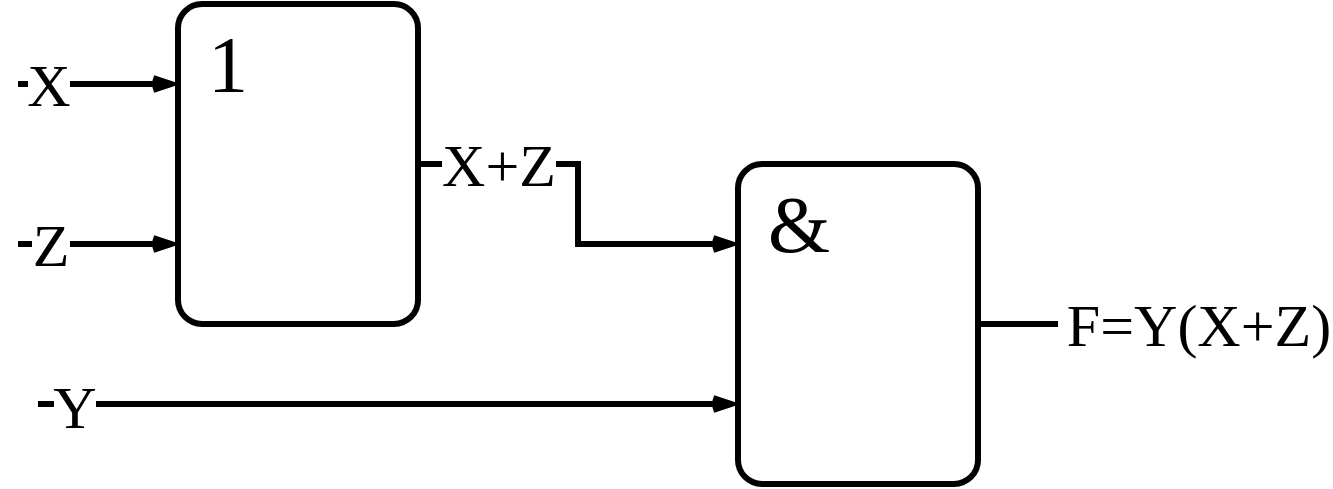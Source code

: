 <mxfile version="22.1.5" type="github" pages="2">
  <diagram name="Страница — 1" id="u4agEg5xnfZgHObEhbax">
    <mxGraphModel dx="1687" dy="939" grid="1" gridSize="10" guides="1" tooltips="1" connect="1" arrows="1" fold="1" page="1" pageScale="1" pageWidth="1169" pageHeight="827" math="0" shadow="0">
      <root>
        <mxCell id="0" />
        <mxCell id="1" parent="0" />
        <mxCell id="-ZenL7ncnLnutEyHwC2--1" value="1" style="rounded=1;whiteSpace=wrap;html=1;fillColor=none;fontSize=40;horizontal=1;align=left;verticalAlign=top;spacingLeft=13;fontFamily=Iosevka;arcSize=10;strokeWidth=3;" vertex="1" parent="1">
          <mxGeometry x="360" y="280" width="120" height="160" as="geometry" />
        </mxCell>
        <mxCell id="-ZenL7ncnLnutEyHwC2--2" value="&amp;amp;" style="rounded=1;whiteSpace=wrap;html=1;fillColor=none;fontSize=40;horizontal=1;align=left;verticalAlign=top;spacingLeft=13;fontFamily=Iosevka;arcSize=10;strokeWidth=3;" vertex="1" parent="1">
          <mxGeometry x="640" y="360" width="120" height="160" as="geometry" />
        </mxCell>
        <mxCell id="-ZenL7ncnLnutEyHwC2--3" value="" style="endArrow=openThin;html=1;rounded=0;entryX=0;entryY=0.25;entryDx=0;entryDy=0;strokeWidth=3;endFill=0;" edge="1" parent="1" target="-ZenL7ncnLnutEyHwC2--1">
          <mxGeometry width="50" height="50" relative="1" as="geometry">
            <mxPoint x="280" y="320" as="sourcePoint" />
            <mxPoint x="295" y="348" as="targetPoint" />
          </mxGeometry>
        </mxCell>
        <mxCell id="-ZenL7ncnLnutEyHwC2--12" value="&lt;font face=&quot;Iosevka&quot; style=&quot;font-size: 30px;&quot;&gt;X&lt;/font&gt;" style="edgeLabel;html=1;align=center;verticalAlign=middle;resizable=0;points=[];fontSize=30;" vertex="1" connectable="0" parent="-ZenL7ncnLnutEyHwC2--3">
          <mxGeometry x="-0.625" relative="1" as="geometry">
            <mxPoint as="offset" />
          </mxGeometry>
        </mxCell>
        <mxCell id="-ZenL7ncnLnutEyHwC2--6" value="" style="endArrow=openThin;html=1;rounded=0;entryX=0;entryY=0.75;entryDx=0;entryDy=0;strokeWidth=3;endFill=0;" edge="1" parent="1" target="-ZenL7ncnLnutEyHwC2--1">
          <mxGeometry width="50" height="50" relative="1" as="geometry">
            <mxPoint x="280" y="400" as="sourcePoint" />
            <mxPoint x="355" y="428" as="targetPoint" />
          </mxGeometry>
        </mxCell>
        <mxCell id="-ZenL7ncnLnutEyHwC2--13" value="Z" style="edgeLabel;html=1;align=center;verticalAlign=middle;resizable=0;points=[];fontSize=30;fontFamily=Iosevka;" vertex="1" connectable="0" parent="-ZenL7ncnLnutEyHwC2--6">
          <mxGeometry x="-0.617" relative="1" as="geometry">
            <mxPoint as="offset" />
          </mxGeometry>
        </mxCell>
        <mxCell id="-ZenL7ncnLnutEyHwC2--11" value="" style="endArrow=none;html=1;rounded=0;exitX=1;exitY=0.5;exitDx=0;exitDy=0;strokeWidth=3;" edge="1" parent="1" source="-ZenL7ncnLnutEyHwC2--2">
          <mxGeometry width="50" height="50" relative="1" as="geometry">
            <mxPoint x="635" y="488" as="sourcePoint" />
            <mxPoint x="800" y="440" as="targetPoint" />
          </mxGeometry>
        </mxCell>
        <mxCell id="-ZenL7ncnLnutEyHwC2--16" value="F=Y(X+Z)" style="edgeLabel;html=1;align=center;verticalAlign=middle;resizable=0;points=[];fontSize=30;fontFamily=Iosevka;" vertex="1" connectable="0" parent="-ZenL7ncnLnutEyHwC2--11">
          <mxGeometry x="-0.343" relative="1" as="geometry">
            <mxPoint x="97" as="offset" />
          </mxGeometry>
        </mxCell>
        <mxCell id="-ZenL7ncnLnutEyHwC2--17" value="" style="endArrow=openThin;html=1;rounded=0;entryX=0;entryY=0.75;entryDx=0;entryDy=0;strokeWidth=3;endFill=0;" edge="1" parent="1" target="-ZenL7ncnLnutEyHwC2--2">
          <mxGeometry width="50" height="50" relative="1" as="geometry">
            <mxPoint x="290" y="480" as="sourcePoint" />
            <mxPoint x="500" y="424" as="targetPoint" />
          </mxGeometry>
        </mxCell>
        <mxCell id="-ZenL7ncnLnutEyHwC2--18" value="Y" style="edgeLabel;html=1;align=center;verticalAlign=middle;resizable=0;points=[];fontSize=30;fontFamily=Iosevka;" vertex="1" connectable="0" parent="-ZenL7ncnLnutEyHwC2--17">
          <mxGeometry x="-0.9" y="-1" relative="1" as="geometry">
            <mxPoint as="offset" />
          </mxGeometry>
        </mxCell>
        <mxCell id="-ZenL7ncnLnutEyHwC2--19" value="" style="endArrow=openThin;html=1;rounded=0;exitX=1;exitY=0.5;exitDx=0;exitDy=0;entryX=0;entryY=0.25;entryDx=0;entryDy=0;strokeWidth=3;endFill=0;edgeStyle=orthogonalEdgeStyle;" edge="1" parent="1" source="-ZenL7ncnLnutEyHwC2--1" target="-ZenL7ncnLnutEyHwC2--2">
          <mxGeometry width="50" height="50" relative="1" as="geometry">
            <mxPoint x="640" y="494" as="sourcePoint" />
            <mxPoint x="690" y="444" as="targetPoint" />
          </mxGeometry>
        </mxCell>
        <mxCell id="-ZenL7ncnLnutEyHwC2--20" value="X+Z" style="edgeLabel;html=1;align=center;verticalAlign=middle;resizable=0;points=[];fontSize=30;fontFamily=Iosevka;" vertex="1" connectable="0" parent="-ZenL7ncnLnutEyHwC2--19">
          <mxGeometry x="-0.816" relative="1" as="geometry">
            <mxPoint x="21" as="offset" />
          </mxGeometry>
        </mxCell>
      </root>
    </mxGraphModel>
  </diagram>
  <diagram id="PHDYUOtjWmfoZTO7T-LM" name="Страница — 2">
    <mxGraphModel dx="1793" dy="998" grid="1" gridSize="10" guides="1" tooltips="1" connect="1" arrows="1" fold="1" page="1" pageScale="1" pageWidth="1169" pageHeight="827" math="0" shadow="0">
      <root>
        <mxCell id="0" />
        <mxCell id="1" parent="0" />
        <mxCell id="AP0sYMEIv1iMGRiDuKkm-1" value="1" style="rounded=1;whiteSpace=wrap;html=1;fillColor=none;fontSize=40;horizontal=1;align=left;verticalAlign=top;spacingLeft=13;fontFamily=Iosevka;arcSize=10;strokeWidth=3;" vertex="1" parent="1">
          <mxGeometry x="360" y="280" width="120" height="160" as="geometry" />
        </mxCell>
        <mxCell id="AP0sYMEIv1iMGRiDuKkm-2" value="1" style="rounded=1;whiteSpace=wrap;html=1;fillColor=none;fontSize=40;horizontal=1;align=left;verticalAlign=top;spacingLeft=13;fontFamily=Iosevka;arcSize=10;strokeWidth=3;" vertex="1" parent="1">
          <mxGeometry x="640" y="380" width="120" height="160" as="geometry" />
        </mxCell>
        <mxCell id="AP0sYMEIv1iMGRiDuKkm-3" value="" style="endArrow=openThin;html=1;rounded=0;entryX=0;entryY=0.25;entryDx=0;entryDy=0;strokeWidth=3;endFill=0;" edge="1" parent="1" target="AP0sYMEIv1iMGRiDuKkm-1">
          <mxGeometry width="50" height="50" relative="1" as="geometry">
            <mxPoint x="280" y="320" as="sourcePoint" />
            <mxPoint x="285" y="334" as="targetPoint" />
          </mxGeometry>
        </mxCell>
        <mxCell id="AP0sYMEIv1iMGRiDuKkm-4" value="&lt;font face=&quot;Iosevka&quot; style=&quot;font-size: 30px;&quot;&gt;X&lt;/font&gt;" style="edgeLabel;html=1;align=center;verticalAlign=middle;resizable=0;points=[];fontSize=30;" vertex="1" connectable="0" parent="AP0sYMEIv1iMGRiDuKkm-3">
          <mxGeometry x="-0.625" relative="1" as="geometry">
            <mxPoint as="offset" />
          </mxGeometry>
        </mxCell>
        <mxCell id="AP0sYMEIv1iMGRiDuKkm-5" value="" style="endArrow=openThin;html=1;rounded=0;entryX=0;entryY=0.75;entryDx=0;entryDy=0;strokeWidth=3;endFill=0;" edge="1" parent="1" target="AP0sYMEIv1iMGRiDuKkm-1">
          <mxGeometry width="50" height="50" relative="1" as="geometry">
            <mxPoint x="280" y="400" as="sourcePoint" />
            <mxPoint x="345" y="414" as="targetPoint" />
          </mxGeometry>
        </mxCell>
        <mxCell id="AP0sYMEIv1iMGRiDuKkm-6" value="Z" style="edgeLabel;html=1;align=center;verticalAlign=middle;resizable=0;points=[];fontSize=30;fontFamily=Iosevka;" vertex="1" connectable="0" parent="AP0sYMEIv1iMGRiDuKkm-5">
          <mxGeometry x="-0.617" relative="1" as="geometry">
            <mxPoint as="offset" />
          </mxGeometry>
        </mxCell>
        <mxCell id="AP0sYMEIv1iMGRiDuKkm-7" value="" style="endArrow=none;html=1;rounded=0;exitX=1;exitY=0.5;exitDx=0;exitDy=0;strokeWidth=3;align=left;" edge="1" parent="1" source="AP0sYMEIv1iMGRiDuKkm-15">
          <mxGeometry width="50" height="50" relative="1" as="geometry">
            <mxPoint x="625" y="474" as="sourcePoint" />
            <mxPoint x="800" y="460" as="targetPoint" />
          </mxGeometry>
        </mxCell>
        <mxCell id="AP0sYMEIv1iMGRiDuKkm-8" value="F=Y+(X+Z)=&lt;br&gt;&lt;div style=&quot;text-align: left;&quot;&gt;=Y(X+Z)=&lt;/div&gt;&lt;div style=&quot;text-align: left;&quot;&gt;=Y(X+Z)&lt;br&gt;&lt;/div&gt;" style="edgeLabel;html=1;align=center;verticalAlign=middle;resizable=0;points=[];fontSize=30;fontFamily=Iosevka;labelBorderColor=none;" vertex="1" connectable="0" parent="AP0sYMEIv1iMGRiDuKkm-7">
          <mxGeometry x="-0.343" relative="1" as="geometry">
            <mxPoint x="110" as="offset" />
          </mxGeometry>
        </mxCell>
        <mxCell id="AP0sYMEIv1iMGRiDuKkm-11" value="" style="endArrow=openThin;html=1;rounded=0;entryX=0;entryY=0.25;entryDx=0;entryDy=0;strokeWidth=3;endFill=0;startArrow=none;startFill=0;exitX=1;exitY=0.5;exitDx=0;exitDy=0;edgeStyle=orthogonalEdgeStyle;" edge="1" parent="1" source="AP0sYMEIv1iMGRiDuKkm-13" target="AP0sYMEIv1iMGRiDuKkm-2">
          <mxGeometry width="50" height="50" relative="1" as="geometry">
            <mxPoint x="500" y="390" as="sourcePoint" />
            <mxPoint x="680" y="430" as="targetPoint" />
            <Array as="points">
              <mxPoint x="560" y="360" />
              <mxPoint x="560" y="420" />
            </Array>
          </mxGeometry>
        </mxCell>
        <mxCell id="AP0sYMEIv1iMGRiDuKkm-12" value="X+Z" style="edgeLabel;html=1;align=center;verticalAlign=middle;resizable=0;points=[];fontSize=30;fontFamily=Iosevka;" vertex="1" connectable="0" parent="AP0sYMEIv1iMGRiDuKkm-11">
          <mxGeometry x="-0.816" relative="1" as="geometry">
            <mxPoint x="13" as="offset" />
          </mxGeometry>
        </mxCell>
        <mxCell id="AP0sYMEIv1iMGRiDuKkm-13" value="" style="ellipse;whiteSpace=wrap;html=1;fillColor=default;strokeWidth=3;" vertex="1" parent="1">
          <mxGeometry x="470" y="350" width="20" height="20" as="geometry" />
        </mxCell>
        <mxCell id="AP0sYMEIv1iMGRiDuKkm-14" value="" style="endArrow=none;html=1;rounded=0;strokeWidth=2;" edge="1" parent="1">
          <mxGeometry width="50" height="50" relative="1" as="geometry">
            <mxPoint x="496" y="344" as="sourcePoint" />
            <mxPoint x="546" y="344" as="targetPoint" />
          </mxGeometry>
        </mxCell>
        <mxCell id="AP0sYMEIv1iMGRiDuKkm-15" value="" style="ellipse;whiteSpace=wrap;html=1;fillColor=default;strokeWidth=3;" vertex="1" parent="1">
          <mxGeometry x="750" y="450" width="20" height="20" as="geometry" />
        </mxCell>
        <mxCell id="AP0sYMEIv1iMGRiDuKkm-16" value="1" style="rounded=1;whiteSpace=wrap;html=1;fillColor=none;fontSize=40;horizontal=1;align=left;verticalAlign=top;spacingLeft=13;fontFamily=Iosevka;arcSize=10;strokeWidth=3;" vertex="1" parent="1">
          <mxGeometry x="360" y="480" width="120" height="160" as="geometry" />
        </mxCell>
        <mxCell id="AP0sYMEIv1iMGRiDuKkm-17" value="" style="endArrow=openThin;html=1;rounded=0;endFill=0;strokeWidth=3;entryX=0;entryY=0.75;entryDx=0;entryDy=0;exitX=1;exitY=0.5;exitDx=0;exitDy=0;edgeStyle=orthogonalEdgeStyle;" edge="1" parent="1" source="9670Kl80qQMGH1N9vQiu-1" target="AP0sYMEIv1iMGRiDuKkm-2">
          <mxGeometry width="50" height="50" relative="1" as="geometry">
            <mxPoint x="460" y="610" as="sourcePoint" />
            <mxPoint x="510" y="560" as="targetPoint" />
            <Array as="points">
              <mxPoint x="560" y="560" />
              <mxPoint x="560" y="500" />
            </Array>
          </mxGeometry>
        </mxCell>
        <mxCell id="9670Kl80qQMGH1N9vQiu-3" value="Y" style="edgeLabel;html=1;align=center;verticalAlign=middle;resizable=0;points=[];fontFamily=Iosevka;fontSize=30;" vertex="1" connectable="0" parent="AP0sYMEIv1iMGRiDuKkm-17">
          <mxGeometry x="-0.836" relative="1" as="geometry">
            <mxPoint as="offset" />
          </mxGeometry>
        </mxCell>
        <mxCell id="9670Kl80qQMGH1N9vQiu-1" value="" style="ellipse;whiteSpace=wrap;html=1;fillColor=default;strokeWidth=3;" vertex="1" parent="1">
          <mxGeometry x="470" y="550" width="20" height="20" as="geometry" />
        </mxCell>
        <mxCell id="9670Kl80qQMGH1N9vQiu-4" value="" style="endArrow=none;html=1;rounded=0;strokeWidth=2;" edge="1" parent="1">
          <mxGeometry width="50" height="50" relative="1" as="geometry">
            <mxPoint x="500" y="545" as="sourcePoint" />
            <mxPoint x="515" y="545" as="targetPoint" />
          </mxGeometry>
        </mxCell>
        <mxCell id="9670Kl80qQMGH1N9vQiu-5" value="" style="rounded=1;whiteSpace=wrap;html=1;strokeWidth=3;fillColor=none;arcSize=15;" vertex="1" parent="1">
          <mxGeometry x="340" y="530" width="20" height="60" as="geometry" />
        </mxCell>
        <mxCell id="9670Kl80qQMGH1N9vQiu-7" value="" style="endArrow=openThin;html=1;rounded=0;entryX=0;entryY=0.5;entryDx=0;entryDy=0;strokeWidth=3;endFill=0;" edge="1" parent="1" target="9670Kl80qQMGH1N9vQiu-5">
          <mxGeometry width="50" height="50" relative="1" as="geometry">
            <mxPoint x="280" y="560" as="sourcePoint" />
            <mxPoint x="340" y="559.76" as="targetPoint" />
          </mxGeometry>
        </mxCell>
        <mxCell id="9670Kl80qQMGH1N9vQiu-8" value="Y" style="edgeLabel;html=1;align=center;verticalAlign=middle;resizable=0;points=[];fontSize=30;fontFamily=Iosevka;" vertex="1" connectable="0" parent="9670Kl80qQMGH1N9vQiu-7">
          <mxGeometry x="-0.617" relative="1" as="geometry">
            <mxPoint as="offset" />
          </mxGeometry>
        </mxCell>
        <mxCell id="ArufStQh600NEpThTAD1-1" value="" style="endArrow=none;html=1;rounded=0;strokeWidth=2;" edge="1" parent="1">
          <mxGeometry width="50" height="50" relative="1" as="geometry">
            <mxPoint x="891" y="410" as="sourcePoint" />
            <mxPoint x="941" y="410" as="targetPoint" />
          </mxGeometry>
        </mxCell>
        <mxCell id="ArufStQh600NEpThTAD1-2" value="" style="endArrow=none;html=1;rounded=0;strokeWidth=2;" edge="1" parent="1">
          <mxGeometry width="50" height="50" relative="1" as="geometry">
            <mxPoint x="838" y="410" as="sourcePoint" />
            <mxPoint x="853" y="410" as="targetPoint" />
          </mxGeometry>
        </mxCell>
        <mxCell id="ArufStQh600NEpThTAD1-3" value="" style="endArrow=none;html=1;rounded=0;strokeWidth=2;" edge="1" parent="1">
          <mxGeometry width="50" height="50" relative="1" as="geometry">
            <mxPoint x="838" y="405" as="sourcePoint" />
            <mxPoint x="960" y="405" as="targetPoint" />
          </mxGeometry>
        </mxCell>
        <mxCell id="ArufStQh600NEpThTAD1-4" value="" style="endArrow=none;html=1;rounded=0;strokeWidth=2;" edge="1" parent="1">
          <mxGeometry width="50" height="50" relative="1" as="geometry">
            <mxPoint x="856" y="446" as="sourcePoint" />
            <mxPoint x="906" y="446" as="targetPoint" />
          </mxGeometry>
        </mxCell>
        <mxCell id="ArufStQh600NEpThTAD1-5" value="" style="endArrow=none;html=1;rounded=0;strokeWidth=2;" edge="1" parent="1">
          <mxGeometry width="50" height="50" relative="1" as="geometry">
            <mxPoint x="856" y="442" as="sourcePoint" />
            <mxPoint x="906" y="442" as="targetPoint" />
          </mxGeometry>
        </mxCell>
        <mxCell id="ArufStQh600NEpThTAD1-6" value="" style="endArrow=none;html=1;rounded=0;strokeWidth=2;" edge="1" parent="1">
          <mxGeometry width="50" height="50" relative="1" as="geometry">
            <mxPoint x="820" y="446" as="sourcePoint" />
            <mxPoint x="835" y="446" as="targetPoint" />
          </mxGeometry>
        </mxCell>
        <mxCell id="ArufStQh600NEpThTAD1-7" value="" style="endArrow=none;html=1;rounded=0;strokeWidth=2;" edge="1" parent="1">
          <mxGeometry width="50" height="50" relative="1" as="geometry">
            <mxPoint x="820" y="442" as="sourcePoint" />
            <mxPoint x="835" y="442" as="targetPoint" />
          </mxGeometry>
        </mxCell>
      </root>
    </mxGraphModel>
  </diagram>
</mxfile>

